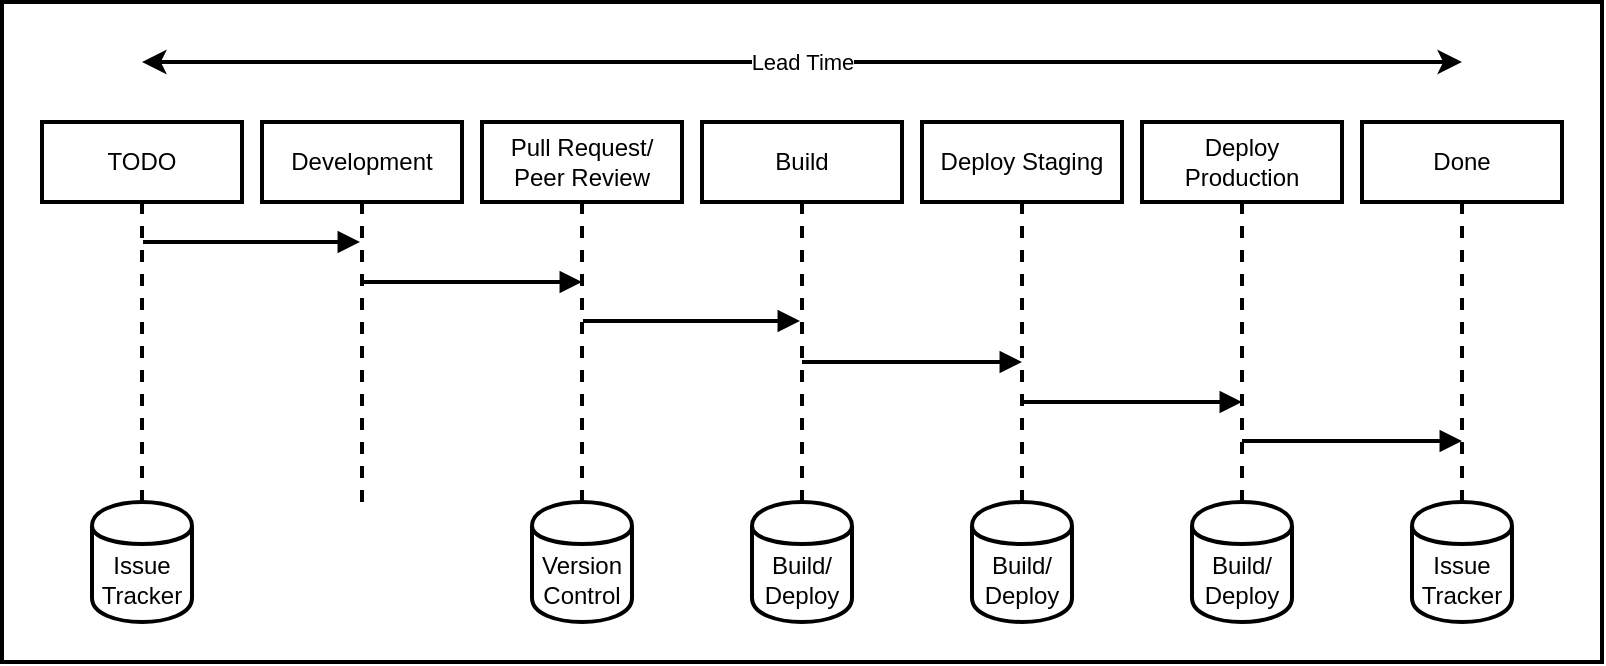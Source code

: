 <mxfile version="10.8.4" type="device"><diagram id="q82IDnoHClLvbNgT440G" name="Page-1"><mxGraphModel dx="1010" dy="743" grid="1" gridSize="10" guides="1" tooltips="1" connect="1" arrows="1" fold="1" page="1" pageScale="1" pageWidth="850" pageHeight="1100" math="0" shadow="0"><root><mxCell id="0"/><mxCell id="1" parent="0"/><mxCell id="Ajw0nKNL53NsijS1ivux-36" value="" style="rounded=0;whiteSpace=wrap;html=1;strokeWidth=2;" vertex="1" parent="1"><mxGeometry x="150" y="170" width="800" height="330" as="geometry"/></mxCell><mxCell id="Ajw0nKNL53NsijS1ivux-2" value="Version Control" style="shape=cylinder;whiteSpace=wrap;html=1;boundedLbl=1;backgroundOutline=1;strokeWidth=2;" vertex="1" parent="1"><mxGeometry x="415" y="420" width="50" height="60" as="geometry"/></mxCell><mxCell id="Ajw0nKNL53NsijS1ivux-3" value="Build/&lt;br&gt;Deploy&lt;br&gt;" style="shape=cylinder;whiteSpace=wrap;html=1;boundedLbl=1;backgroundOutline=1;strokeWidth=2;" vertex="1" parent="1"><mxGeometry x="525" y="420" width="50" height="60" as="geometry"/></mxCell><mxCell id="Ajw0nKNL53NsijS1ivux-17" value="TODO" style="shape=umlLifeline;perimeter=lifelinePerimeter;whiteSpace=wrap;html=1;container=1;collapsible=0;recursiveResize=0;outlineConnect=0;strokeWidth=2;" vertex="1" parent="1"><mxGeometry x="170" y="230" width="100" height="190" as="geometry"/></mxCell><mxCell id="Ajw0nKNL53NsijS1ivux-18" value="Development" style="shape=umlLifeline;perimeter=lifelinePerimeter;whiteSpace=wrap;html=1;container=1;collapsible=0;recursiveResize=0;outlineConnect=0;strokeWidth=2;" vertex="1" parent="1"><mxGeometry x="280" y="230" width="100" height="190" as="geometry"/></mxCell><mxCell id="Ajw0nKNL53NsijS1ivux-19" value="Pull Request/&lt;br&gt;Peer Review&lt;br&gt;" style="shape=umlLifeline;perimeter=lifelinePerimeter;whiteSpace=wrap;html=1;container=1;collapsible=0;recursiveResize=0;outlineConnect=0;strokeWidth=2;" vertex="1" parent="1"><mxGeometry x="390" y="230" width="100" height="190" as="geometry"/></mxCell><mxCell id="Ajw0nKNL53NsijS1ivux-20" value="Build&lt;br&gt;" style="shape=umlLifeline;perimeter=lifelinePerimeter;whiteSpace=wrap;html=1;container=1;collapsible=0;recursiveResize=0;outlineConnect=0;strokeWidth=2;" vertex="1" parent="1"><mxGeometry x="500" y="230" width="100" height="190" as="geometry"/></mxCell><mxCell id="Ajw0nKNL53NsijS1ivux-21" value="Deploy Staging&lt;br&gt;" style="shape=umlLifeline;perimeter=lifelinePerimeter;whiteSpace=wrap;html=1;container=1;collapsible=0;recursiveResize=0;outlineConnect=0;strokeWidth=2;" vertex="1" parent="1"><mxGeometry x="610" y="230" width="100" height="190" as="geometry"/></mxCell><mxCell id="Ajw0nKNL53NsijS1ivux-22" value="Deploy Production&lt;br&gt;" style="shape=umlLifeline;perimeter=lifelinePerimeter;whiteSpace=wrap;html=1;container=1;collapsible=0;recursiveResize=0;outlineConnect=0;strokeWidth=2;" vertex="1" parent="1"><mxGeometry x="720" y="230" width="100" height="190" as="geometry"/></mxCell><mxCell id="Ajw0nKNL53NsijS1ivux-23" value="Done&lt;br&gt;" style="shape=umlLifeline;perimeter=lifelinePerimeter;whiteSpace=wrap;html=1;container=1;collapsible=0;recursiveResize=0;outlineConnect=0;strokeWidth=2;" vertex="1" parent="1"><mxGeometry x="830" y="230" width="100" height="190" as="geometry"/></mxCell><mxCell id="Ajw0nKNL53NsijS1ivux-25" value="Lead Time" style="endArrow=classic;startArrow=classic;html=1;strokeWidth=2;" edge="1" parent="1"><mxGeometry width="50" height="50" relative="1" as="geometry"><mxPoint x="220" y="200" as="sourcePoint"/><mxPoint x="880" y="200" as="targetPoint"/></mxGeometry></mxCell><mxCell id="Ajw0nKNL53NsijS1ivux-26" value="" style="endArrow=block;endFill=1;endSize=6;html=1;strokeWidth=2;" edge="1" parent="1" source="Ajw0nKNL53NsijS1ivux-17" target="Ajw0nKNL53NsijS1ivux-18"><mxGeometry width="100" relative="1" as="geometry"><mxPoint x="100" y="560" as="sourcePoint"/><mxPoint x="320" y="290" as="targetPoint"/><Array as="points"><mxPoint x="270" y="290"/></Array></mxGeometry></mxCell><mxCell id="Ajw0nKNL53NsijS1ivux-27" value="" style="endArrow=block;endFill=1;endSize=6;html=1;strokeWidth=2;" edge="1" parent="1"><mxGeometry width="100" relative="1" as="geometry"><mxPoint x="330" y="310" as="sourcePoint"/><mxPoint x="440" y="310" as="targetPoint"/><Array as="points"><mxPoint x="380.5" y="310"/></Array></mxGeometry></mxCell><mxCell id="Ajw0nKNL53NsijS1ivux-28" value="" style="endArrow=block;endFill=1;endSize=6;html=1;strokeWidth=2;" edge="1" parent="1" source="Ajw0nKNL53NsijS1ivux-19" target="Ajw0nKNL53NsijS1ivux-20"><mxGeometry width="100" relative="1" as="geometry"><mxPoint x="445" y="329.5" as="sourcePoint"/><mxPoint x="545" y="330" as="targetPoint"/><Array as="points"><mxPoint x="495.5" y="329.5"/></Array></mxGeometry></mxCell><mxCell id="Ajw0nKNL53NsijS1ivux-29" value="" style="endArrow=block;endFill=1;endSize=6;html=1;strokeWidth=2;" edge="1" parent="1"><mxGeometry width="100" relative="1" as="geometry"><mxPoint x="550" y="350" as="sourcePoint"/><mxPoint x="660" y="350" as="targetPoint"/><Array as="points"/></mxGeometry></mxCell><mxCell id="Ajw0nKNL53NsijS1ivux-30" value="" style="endArrow=block;endFill=1;endSize=6;html=1;strokeWidth=2;" edge="1" parent="1"><mxGeometry width="100" relative="1" as="geometry"><mxPoint x="660" y="370" as="sourcePoint"/><mxPoint x="770" y="370" as="targetPoint"/><Array as="points"><mxPoint x="716" y="370"/></Array></mxGeometry></mxCell><mxCell id="Ajw0nKNL53NsijS1ivux-31" value="" style="endArrow=block;endFill=1;endSize=6;html=1;strokeWidth=2;" edge="1" parent="1"><mxGeometry width="100" relative="1" as="geometry"><mxPoint x="770" y="389.5" as="sourcePoint"/><mxPoint x="880" y="389.5" as="targetPoint"/><Array as="points"><mxPoint x="826" y="389.5"/></Array></mxGeometry></mxCell><mxCell id="Ajw0nKNL53NsijS1ivux-32" value="Build/&lt;br&gt;Deploy&lt;br&gt;" style="shape=cylinder;whiteSpace=wrap;html=1;boundedLbl=1;backgroundOutline=1;strokeWidth=2;" vertex="1" parent="1"><mxGeometry x="635" y="420" width="50" height="60" as="geometry"/></mxCell><mxCell id="Ajw0nKNL53NsijS1ivux-33" value="Build/&lt;br&gt;Deploy&lt;br&gt;" style="shape=cylinder;whiteSpace=wrap;html=1;boundedLbl=1;backgroundOutline=1;strokeWidth=2;" vertex="1" parent="1"><mxGeometry x="745" y="420" width="50" height="60" as="geometry"/></mxCell><mxCell id="Ajw0nKNL53NsijS1ivux-34" value="Issue Tracker" style="shape=cylinder;whiteSpace=wrap;html=1;boundedLbl=1;backgroundOutline=1;strokeWidth=2;" vertex="1" parent="1"><mxGeometry x="195" y="420" width="50" height="60" as="geometry"/></mxCell><mxCell id="Ajw0nKNL53NsijS1ivux-35" value="Issue Tracker" style="shape=cylinder;whiteSpace=wrap;html=1;boundedLbl=1;backgroundOutline=1;strokeWidth=2;" vertex="1" parent="1"><mxGeometry x="855" y="420" width="50" height="60" as="geometry"/></mxCell></root></mxGraphModel></diagram></mxfile>